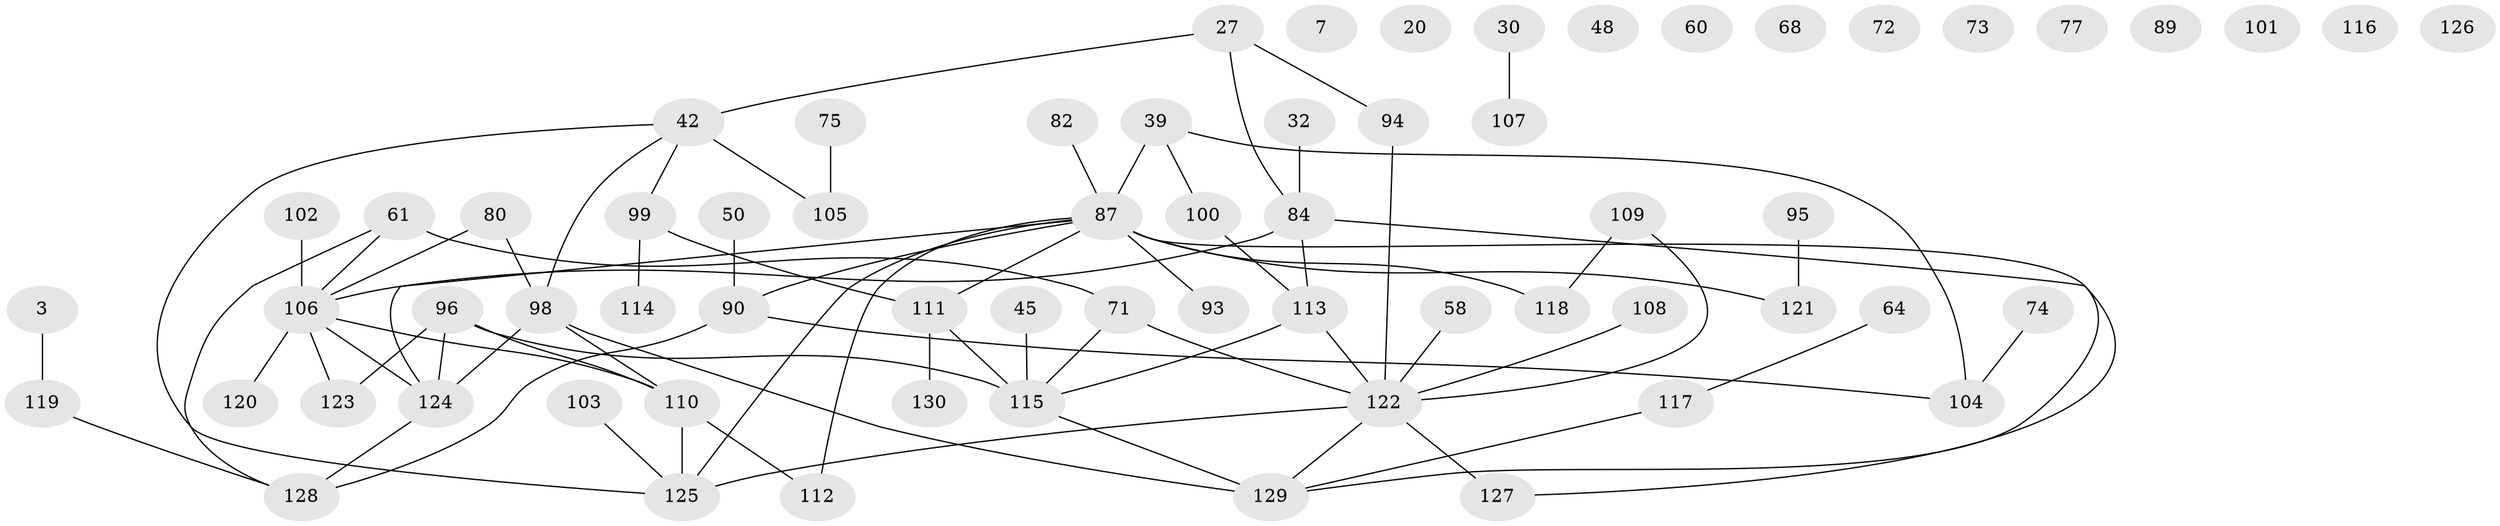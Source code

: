 // original degree distribution, {3: 0.2846153846153846, 1: 0.23076923076923078, 4: 0.08461538461538462, 2: 0.23076923076923078, 0: 0.09230769230769231, 8: 0.007692307692307693, 5: 0.05384615384615385, 6: 0.015384615384615385}
// Generated by graph-tools (version 1.1) at 2025/42/03/04/25 21:42:59]
// undirected, 65 vertices, 75 edges
graph export_dot {
graph [start="1"]
  node [color=gray90,style=filled];
  3;
  7;
  20;
  27;
  30;
  32;
  39 [super="+22+28"];
  42 [super="+15+29+40"];
  45;
  48;
  50;
  58;
  60;
  61 [super="+52"];
  64;
  68;
  71;
  72;
  73;
  74;
  75;
  77;
  80;
  82;
  84 [super="+17"];
  87 [super="+37+86+53"];
  89;
  90;
  93;
  94 [super="+19+47"];
  95;
  96 [super="+23+49"];
  98 [super="+91"];
  99 [super="+38+67"];
  100;
  101;
  102;
  103;
  104 [super="+69+83"];
  105;
  106 [super="+5+54+56+85+43"];
  107;
  108;
  109 [super="+70"];
  110 [super="+55+79"];
  111 [super="+88+81"];
  112 [super="+92"];
  113 [super="+78"];
  114;
  115 [super="+9"];
  116;
  117;
  118;
  119;
  120;
  121;
  122 [super="+46"];
  123;
  124 [super="+41"];
  125 [super="+11+34+35+65"];
  126;
  127;
  128 [super="+1"];
  129 [super="+59+97"];
  130;
  3 -- 119;
  27 -- 84 [weight=2];
  27 -- 42 [weight=2];
  27 -- 94;
  30 -- 107;
  32 -- 84;
  39 -- 87 [weight=3];
  39 -- 104 [weight=2];
  39 -- 100;
  42 -- 99;
  42 -- 98;
  42 -- 105;
  42 -- 125;
  45 -- 115;
  50 -- 90;
  58 -- 122;
  61 -- 71 [weight=2];
  61 -- 128;
  61 -- 106;
  64 -- 117;
  71 -- 122;
  71 -- 115;
  74 -- 104;
  75 -- 105;
  80 -- 106;
  80 -- 98;
  82 -- 87;
  84 -- 129;
  84 -- 113;
  84 -- 106;
  87 -- 125;
  87 -- 111;
  87 -- 124;
  87 -- 118;
  87 -- 121;
  87 -- 90;
  87 -- 93;
  87 -- 127;
  87 -- 112;
  90 -- 128;
  90 -- 104;
  94 -- 122;
  95 -- 121;
  96 -- 115 [weight=2];
  96 -- 123;
  96 -- 110;
  96 -- 124 [weight=2];
  98 -- 110;
  98 -- 129;
  98 -- 124;
  99 -- 114;
  99 -- 111;
  100 -- 113;
  102 -- 106;
  103 -- 125;
  106 -- 110;
  106 -- 124;
  106 -- 120;
  106 -- 123;
  108 -- 122;
  109 -- 122;
  109 -- 118;
  110 -- 125;
  110 -- 112;
  111 -- 115 [weight=2];
  111 -- 130;
  113 -- 115;
  113 -- 122;
  115 -- 129 [weight=2];
  117 -- 129;
  119 -- 128;
  122 -- 125;
  122 -- 127;
  122 -- 129;
  124 -- 128;
}
